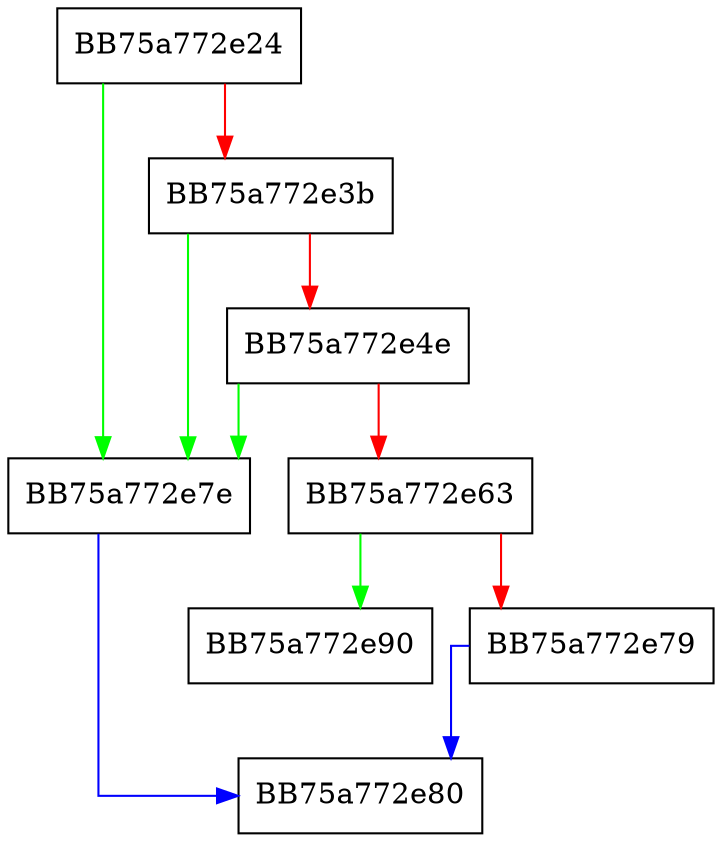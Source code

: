digraph __acrt_copy_locale_name {
  node [shape="box"];
  graph [splines=ortho];
  BB75a772e24 -> BB75a772e7e [color="green"];
  BB75a772e24 -> BB75a772e3b [color="red"];
  BB75a772e3b -> BB75a772e7e [color="green"];
  BB75a772e3b -> BB75a772e4e [color="red"];
  BB75a772e4e -> BB75a772e7e [color="green"];
  BB75a772e4e -> BB75a772e63 [color="red"];
  BB75a772e63 -> BB75a772e90 [color="green"];
  BB75a772e63 -> BB75a772e79 [color="red"];
  BB75a772e79 -> BB75a772e80 [color="blue"];
  BB75a772e7e -> BB75a772e80 [color="blue"];
}